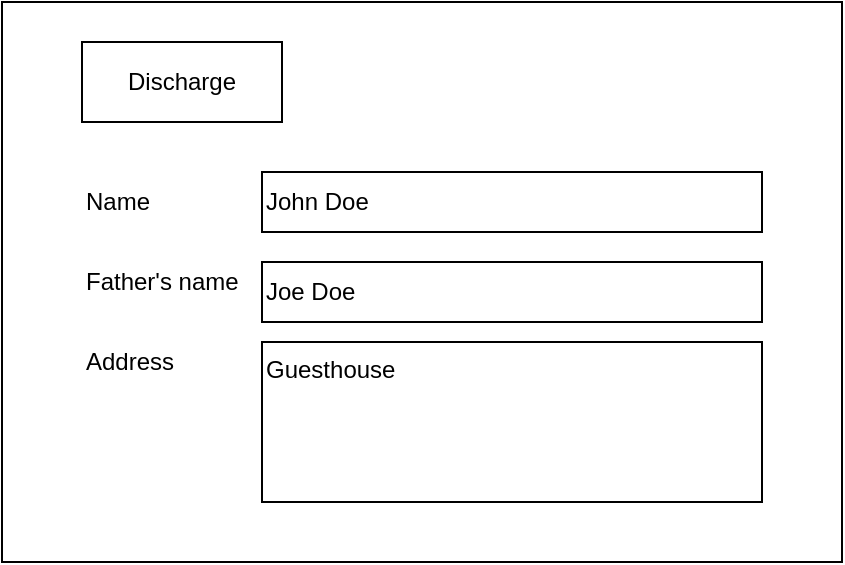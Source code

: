 <mxfile version="14.6.13" type="device"><diagram id="FHf5TosFS9I3djkfZAKd" name="Seite-1"><mxGraphModel dx="1350" dy="816" grid="1" gridSize="10" guides="1" tooltips="1" connect="1" arrows="1" fold="1" page="1" pageScale="1" pageWidth="827" pageHeight="1169" math="0" shadow="0"><root><mxCell id="0"/><mxCell id="1" parent="0"/><mxCell id="q3gWWVoVROpNbez3_cck-9" value="" style="rounded=0;whiteSpace=wrap;html=1;align=left;" vertex="1" parent="1"><mxGeometry x="280" y="210" width="420" height="280" as="geometry"/></mxCell><mxCell id="q3gWWVoVROpNbez3_cck-1" value="Discharge" style="rounded=0;whiteSpace=wrap;html=1;" vertex="1" parent="1"><mxGeometry x="320" y="230" width="100" height="40" as="geometry"/></mxCell><mxCell id="q3gWWVoVROpNbez3_cck-2" value="Name" style="text;html=1;strokeColor=none;fillColor=none;align=left;verticalAlign=middle;whiteSpace=wrap;rounded=0;" vertex="1" parent="1"><mxGeometry x="320" y="300" width="40" height="20" as="geometry"/></mxCell><mxCell id="q3gWWVoVROpNbez3_cck-3" value="Address" style="text;html=1;strokeColor=none;fillColor=none;align=left;verticalAlign=middle;whiteSpace=wrap;rounded=0;" vertex="1" parent="1"><mxGeometry x="320" y="380" width="40" height="20" as="geometry"/></mxCell><mxCell id="q3gWWVoVROpNbez3_cck-4" value="Father's name" style="text;html=1;strokeColor=none;fillColor=none;align=left;verticalAlign=middle;whiteSpace=wrap;rounded=0;" vertex="1" parent="1"><mxGeometry x="320" y="340" width="90" height="20" as="geometry"/></mxCell><mxCell id="q3gWWVoVROpNbez3_cck-6" value="John Doe" style="rounded=0;whiteSpace=wrap;html=1;align=left;" vertex="1" parent="1"><mxGeometry x="410" y="295" width="250" height="30" as="geometry"/></mxCell><mxCell id="q3gWWVoVROpNbez3_cck-7" value="Joe Doe" style="rounded=0;whiteSpace=wrap;html=1;align=left;" vertex="1" parent="1"><mxGeometry x="410" y="340" width="250" height="30" as="geometry"/></mxCell><mxCell id="q3gWWVoVROpNbez3_cck-8" value="Guesthouse" style="rounded=0;whiteSpace=wrap;html=1;align=left;verticalAlign=top;" vertex="1" parent="1"><mxGeometry x="410" y="380" width="250" height="80" as="geometry"/></mxCell></root></mxGraphModel></diagram></mxfile>